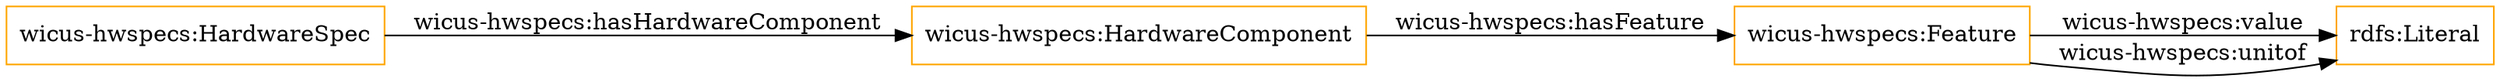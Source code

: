digraph ar2dtool_diagram { 
rankdir=LR;
size="1501"
node [shape = rectangle, color="orange"]; "wicus-hwspecs:HardwareSpec" "wicus-hwspecs:HardwareComponent" "wicus-hwspecs:Feature" ; /*classes style*/
	"wicus-hwspecs:Feature" -> "rdfs:Literal" [ label = "wicus-hwspecs:value" ];
	"wicus-hwspecs:HardwareSpec" -> "wicus-hwspecs:HardwareComponent" [ label = "wicus-hwspecs:hasHardwareComponent" ];
	"wicus-hwspecs:Feature" -> "rdfs:Literal" [ label = "wicus-hwspecs:unitof" ];
	"wicus-hwspecs:HardwareComponent" -> "wicus-hwspecs:Feature" [ label = "wicus-hwspecs:hasFeature" ];

}
